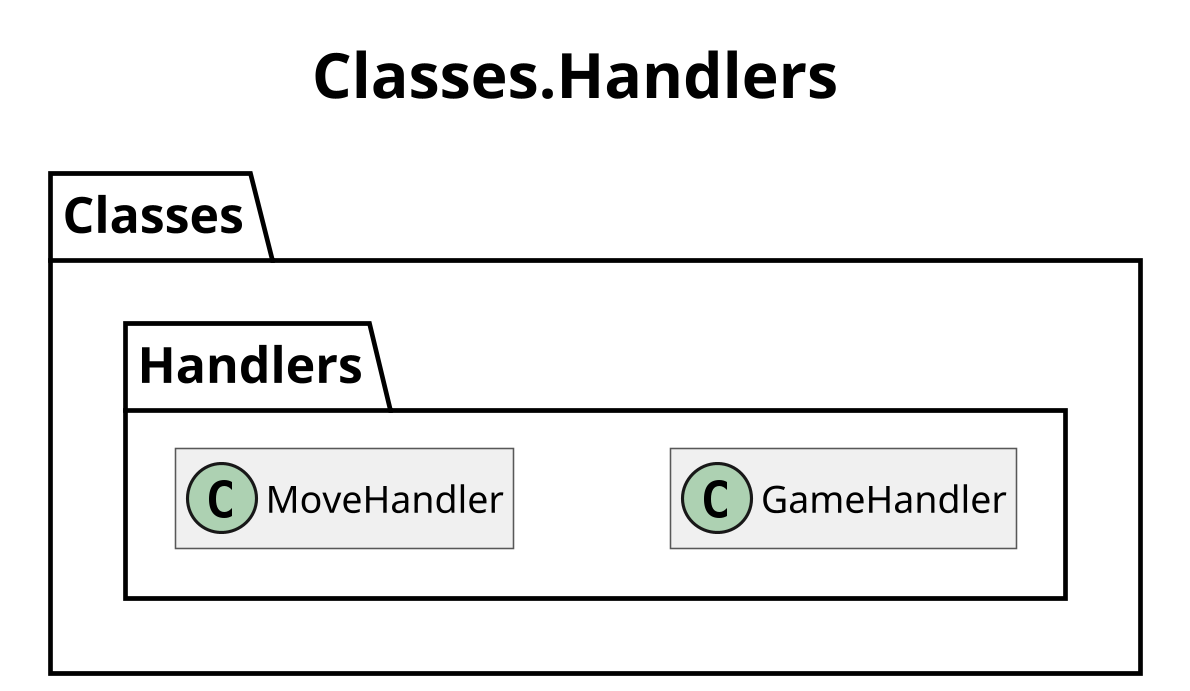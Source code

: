 @startuml NEA
skinparam classAttributeIconSize 0
skinparam classFontSize 16
skinparam classFontName Trebuchet MS
skinparam classBackgroundColor #F0F0F0
skinparam classBorderColor #585858
skinparam classArrowColor #585858
skinparam wrapWidth 400
skinparam RoundCorner 0
skinparam DefaultFontName Trebuchet MS
skinparam DefaultFontSize 16
skinparam ClassFontSize 16
skinparam TitleFontSize 20
skinparam ClassAttributeFontSize 12
skinparam Dpi 300
skinparam svgAntiAlias true
skinparam Linetype ortho
skinparam Nodesep 50
skinparam ranksep 50

top to bottom direction

title Classes.Handlers

namespace Classes {
    namespace Handlers {
        class GameHandler
        class MoveHandler
    }
}

hide members
@enduml